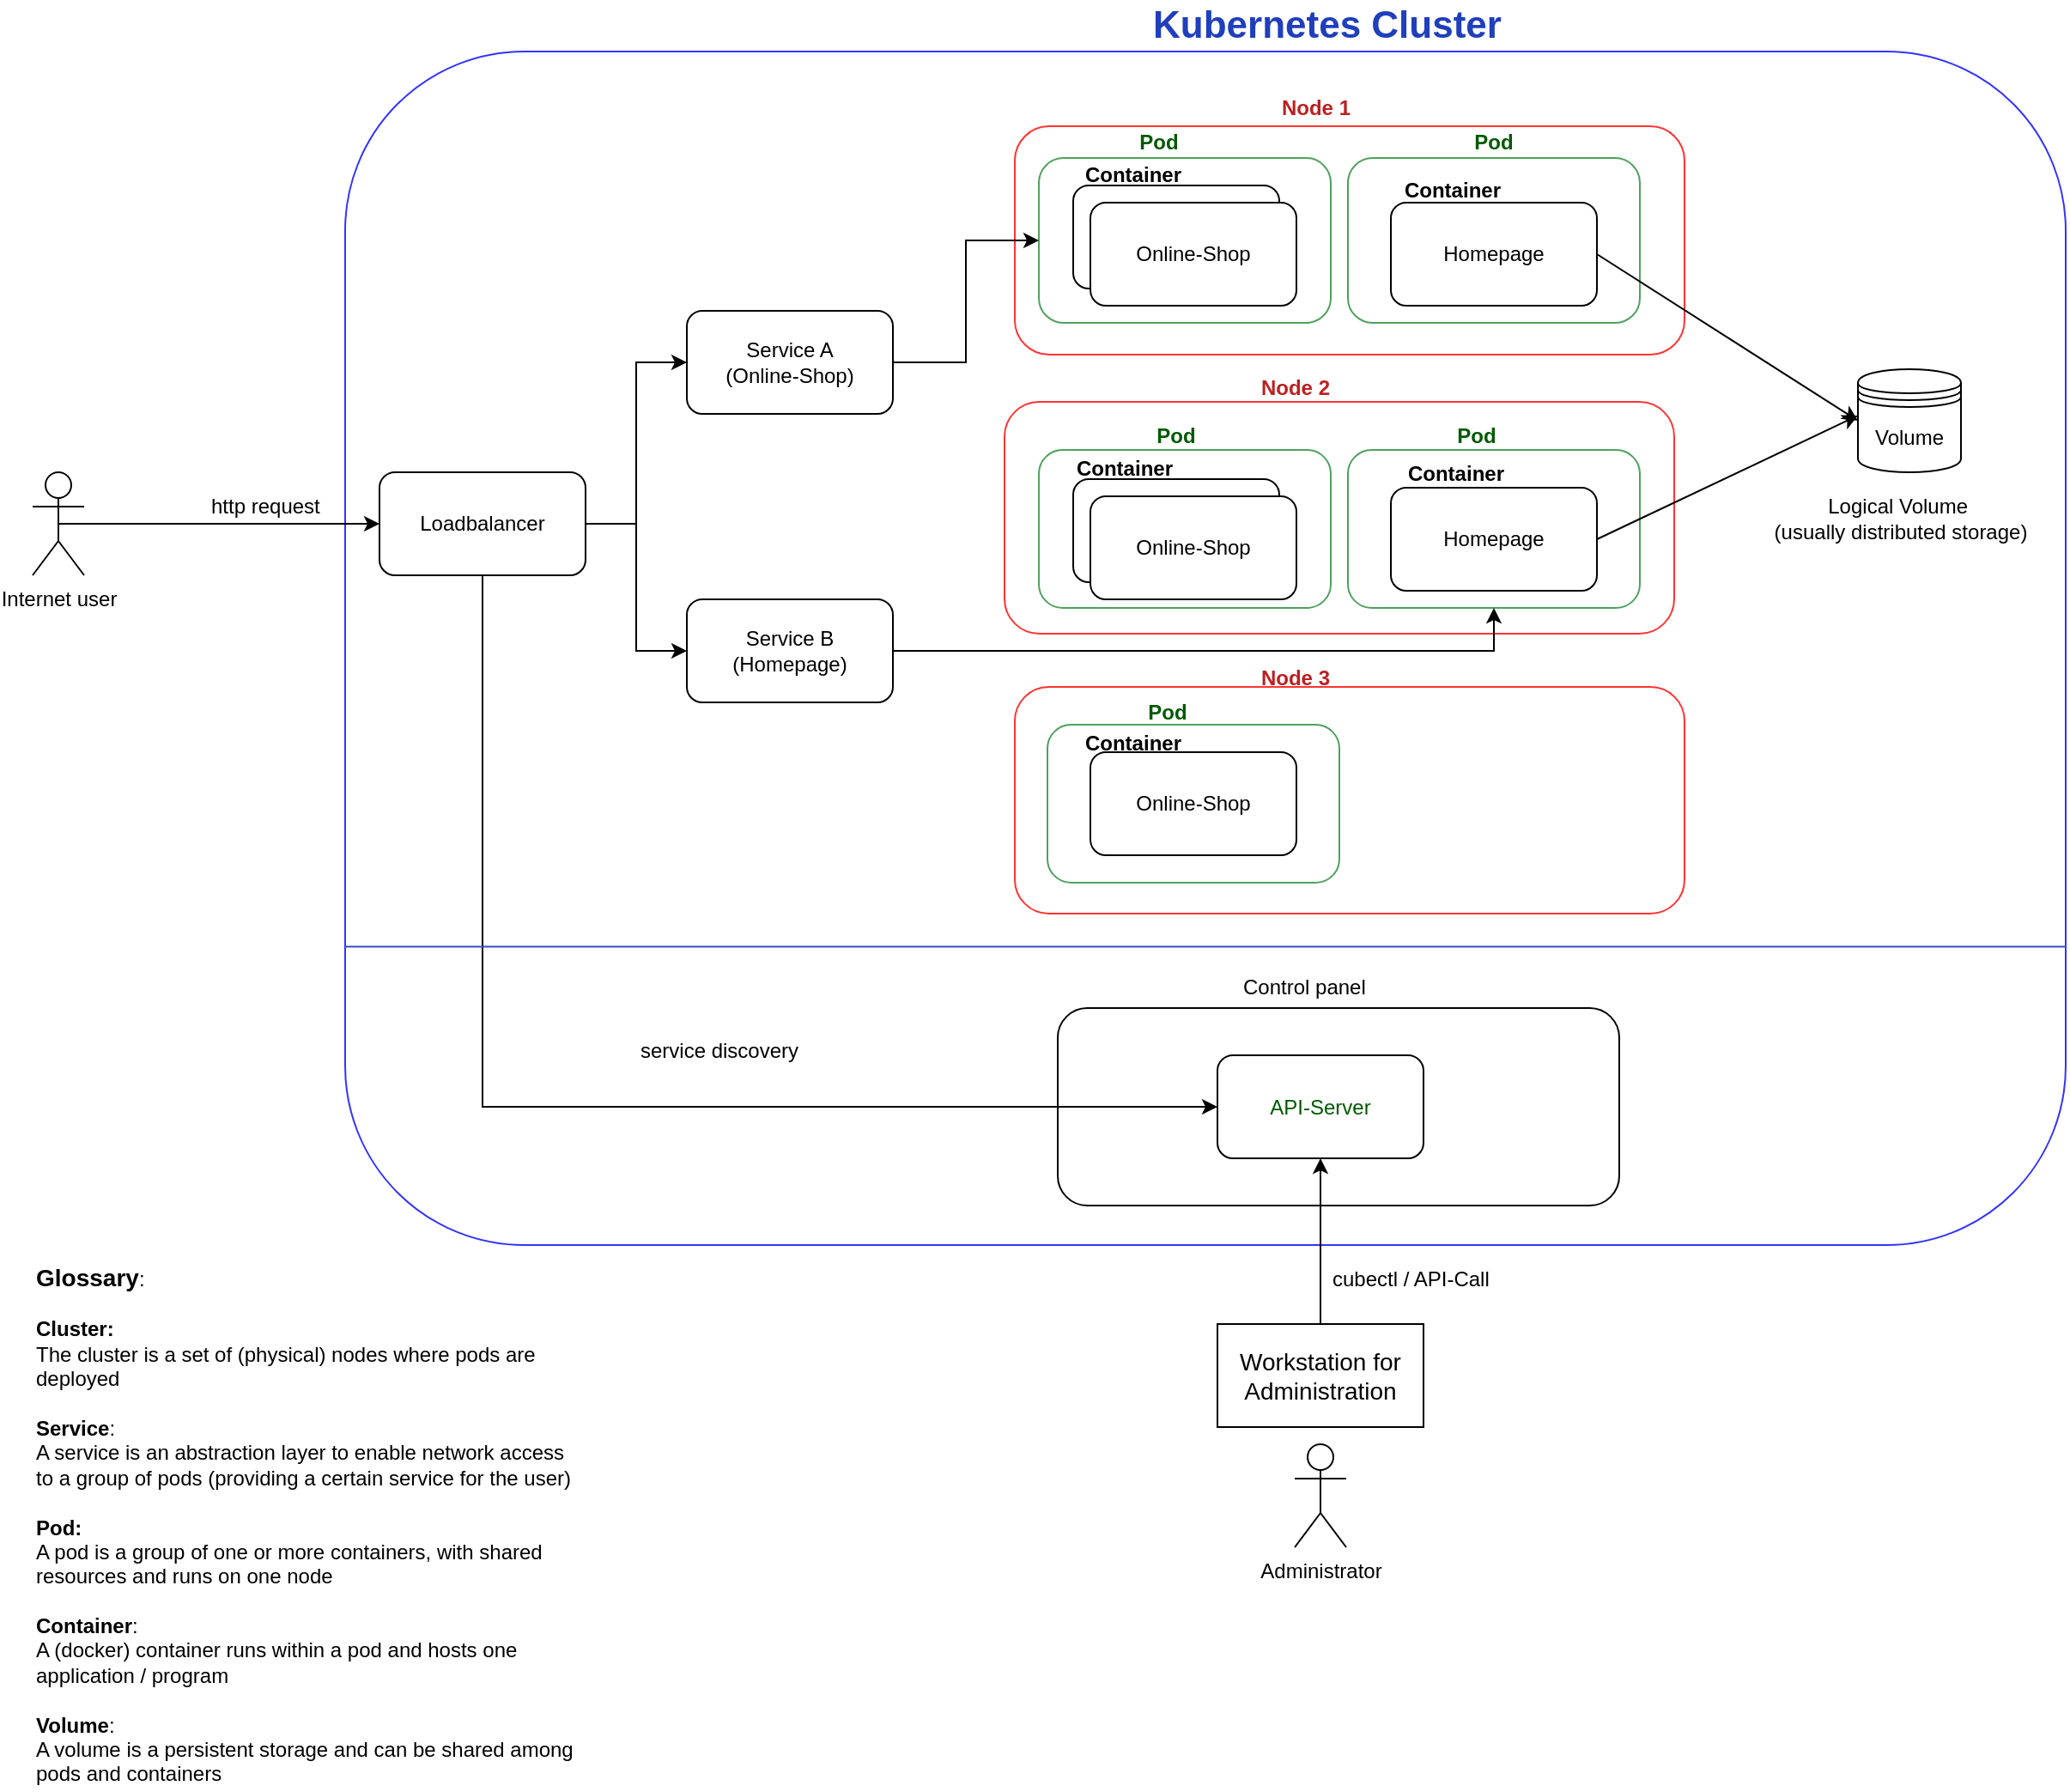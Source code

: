<mxfile version="20.8.16" type="device"><diagram id="yRh2nw5WrjYz8bn3ZASc" name="Seite-1"><mxGraphModel dx="1434" dy="836" grid="1" gridSize="10" guides="1" tooltips="1" connect="1" arrows="1" fold="1" page="1" pageScale="1" pageWidth="827" pageHeight="1169" math="0" shadow="0"><root><mxCell id="0"/><mxCell id="1" parent="0"/><mxCell id="jIGemz8Pkm7NtJd_Iziw-28" value="" style="rounded=1;whiteSpace=wrap;html=1;strokeColor=#4fa15d;fontColor=#bc2020;fillColor=none;" vertex="1" parent="1"><mxGeometry x="626" y="365" width="170" height="92" as="geometry"/></mxCell><mxCell id="jIGemz8Pkm7NtJd_Iziw-38" value="" style="rounded=1;whiteSpace=wrap;html=1;strokeColor=#000000;fontColor=#000000;fillColor=none;" vertex="1" parent="1"><mxGeometry x="637" y="690" width="327" height="115" as="geometry"/></mxCell><mxCell id="jIGemz8Pkm7NtJd_Iziw-14" value="" style="rounded=1;whiteSpace=wrap;html=1;fillColor=none;strokeColor=#3333FF;" vertex="1" parent="1"><mxGeometry x="222" y="133" width="1002" height="695" as="geometry"/></mxCell><mxCell id="jIGemz8Pkm7NtJd_Iziw-30" value="" style="rounded=1;whiteSpace=wrap;html=1;strokeColor=#4fa15d;fontColor=#bc2020;fillColor=none;" vertex="1" parent="1"><mxGeometry x="806" y="365" width="170" height="92" as="geometry"/></mxCell><mxCell id="jIGemz8Pkm7NtJd_Iziw-29" value="" style="rounded=1;whiteSpace=wrap;html=1;strokeColor=#4fa15d;fontColor=#bc2020;fillColor=none;" vertex="1" parent="1"><mxGeometry x="806" y="195" width="170" height="96" as="geometry"/></mxCell><mxCell id="jIGemz8Pkm7NtJd_Iziw-22" value="" style="rounded=1;whiteSpace=wrap;html=1;strokeColor=#ff3333;fontColor=#bc2037;fillColor=none;" vertex="1" parent="1"><mxGeometry x="612" y="503" width="390" height="132" as="geometry"/></mxCell><mxCell id="jIGemz8Pkm7NtJd_Iziw-1" value="Volume" style="shape=datastore;whiteSpace=wrap;html=1;" vertex="1" parent="1"><mxGeometry x="1103" y="318" width="60" height="60" as="geometry"/></mxCell><mxCell id="jIGemz8Pkm7NtJd_Iziw-35" style="edgeStyle=orthogonalEdgeStyle;rounded=0;orthogonalLoop=1;jettySize=auto;html=1;fontColor=#005900;entryX=0.5;entryY=1;entryDx=0;entryDy=0;startArrow=none;" edge="1" parent="1" source="jIGemz8Pkm7NtJd_Iziw-50" target="jIGemz8Pkm7NtJd_Iziw-37"><mxGeometry relative="1" as="geometry"><mxPoint x="783" y="854" as="sourcePoint"/><mxPoint x="843" y="854" as="targetPoint"/></mxGeometry></mxCell><mxCell id="jIGemz8Pkm7NtJd_Iziw-59" style="edgeStyle=orthogonalEdgeStyle;rounded=0;orthogonalLoop=1;jettySize=auto;html=1;exitX=0.5;exitY=0.5;exitDx=0;exitDy=0;exitPerimeter=0;fontSize=14;fontColor=#000000;" edge="1" parent="1" source="jIGemz8Pkm7NtJd_Iziw-4" target="jIGemz8Pkm7NtJd_Iziw-56"><mxGeometry relative="1" as="geometry"/></mxCell><mxCell id="jIGemz8Pkm7NtJd_Iziw-4" value="Internet user" style="shape=umlActor;verticalLabelPosition=bottom;verticalAlign=top;html=1;" vertex="1" parent="1"><mxGeometry x="40" y="378" width="30" height="60" as="geometry"/></mxCell><mxCell id="jIGemz8Pkm7NtJd_Iziw-5" value="Online-Shop" style="rounded=1;whiteSpace=wrap;html=1;" vertex="1" parent="1"><mxGeometry x="646" y="382" width="120" height="60" as="geometry"/></mxCell><mxCell id="jIGemz8Pkm7NtJd_Iziw-7" value="&lt;div style=&quot;&quot;&gt;&lt;span style=&quot;background-color: initial;&quot;&gt;&lt;b&gt;&lt;font style=&quot;font-size: 14px;&quot;&gt;Glossary&lt;/font&gt;&lt;/b&gt;:&lt;/span&gt;&lt;/div&gt;&lt;div style=&quot;&quot;&gt;&lt;span style=&quot;background-color: initial;&quot;&gt;&lt;br&gt;&lt;/span&gt;&lt;/div&gt;&lt;div style=&quot;border-color: var(--border-color);&quot;&gt;&lt;b style=&quot;border-color: var(--border-color);&quot;&gt;Cluster:&amp;nbsp;&lt;/b&gt;&lt;/div&gt;&lt;div style=&quot;&quot;&gt;&lt;span style=&quot;background-color: initial;&quot;&gt;The cluster is a set of (physical) nodes where pods are deployed&lt;/span&gt;&lt;/div&gt;&lt;div style=&quot;&quot;&gt;&lt;b&gt;&lt;br&gt;&lt;/b&gt;&lt;/div&gt;&lt;div style=&quot;border-color: var(--border-color);&quot;&gt;&lt;b style=&quot;border-color: var(--border-color);&quot;&gt;Service&lt;/b&gt;:&lt;/div&gt;&lt;div style=&quot;border-color: var(--border-color);&quot;&gt;A service is an abstraction layer to enable network access to a group of pods (providing a certain service for the user)&lt;/div&gt;&lt;div style=&quot;border-color: var(--border-color);&quot;&gt;&lt;br style=&quot;border-color: var(--border-color);&quot;&gt;&lt;/div&gt;&lt;div style=&quot;&quot;&gt;&lt;b&gt;Pod:&amp;nbsp;&lt;/b&gt;&lt;/div&gt;A pod is a group of one or more containers, with shared&amp;nbsp; resources and runs on one node&lt;div style=&quot;&quot;&gt;&lt;span style=&quot;background-color: initial;&quot;&gt;&amp;nbsp;&lt;/span&gt;&lt;/div&gt;&lt;div style=&quot;&quot;&gt;&lt;b style=&quot;background-color: initial;&quot;&gt;Container&lt;/b&gt;&lt;span style=&quot;background-color: initial;&quot;&gt;:&amp;nbsp;&lt;/span&gt;&lt;br&gt;&lt;/div&gt;&lt;div style=&quot;&quot;&gt;&lt;span style=&quot;background-color: initial;&quot;&gt;A (docker) container runs within a pod and hosts one application / program&amp;nbsp;&lt;/span&gt;&lt;/div&gt;&lt;div style=&quot;&quot;&gt;&lt;b style=&quot;background-color: initial;&quot;&gt;&lt;br&gt;&lt;/b&gt;&lt;/div&gt;&lt;div style=&quot;&quot;&gt;&lt;b style=&quot;background-color: initial;&quot;&gt;Volume&lt;/b&gt;&lt;span style=&quot;background-color: initial;&quot;&gt;:&lt;/span&gt;&lt;br&gt;&lt;/div&gt;&lt;div style=&quot;&quot;&gt;&lt;span style=&quot;background-color: initial;&quot;&gt;A volume is a persistent storage and can be shared among pods and containers&lt;/span&gt;&lt;/div&gt;" style="text;html=1;strokeColor=none;fillColor=none;align=left;verticalAlign=middle;whiteSpace=wrap;rounded=0;" vertex="1" parent="1"><mxGeometry x="40" y="835.5" width="317" height="310" as="geometry"/></mxCell><mxCell id="jIGemz8Pkm7NtJd_Iziw-8" value="Homepage" style="rounded=1;whiteSpace=wrap;html=1;" vertex="1" parent="1"><mxGeometry x="831" y="387" width="120" height="60" as="geometry"/></mxCell><mxCell id="jIGemz8Pkm7NtJd_Iziw-9" value="Homepage" style="rounded=1;whiteSpace=wrap;html=1;" vertex="1" parent="1"><mxGeometry x="831" y="221" width="120" height="60" as="geometry"/></mxCell><mxCell id="jIGemz8Pkm7NtJd_Iziw-10" value="Online-Shop" style="rounded=1;whiteSpace=wrap;html=1;" vertex="1" parent="1"><mxGeometry x="646" y="211" width="120" height="60" as="geometry"/></mxCell><mxCell id="jIGemz8Pkm7NtJd_Iziw-15" value="Kubernetes Cluster" style="text;html=1;strokeColor=none;fillColor=none;align=center;verticalAlign=middle;whiteSpace=wrap;rounded=0;fontColor=#203fbc;fontStyle=1;fontSize=22;" vertex="1" parent="1"><mxGeometry x="651" y="103" width="286" height="30" as="geometry"/></mxCell><mxCell id="jIGemz8Pkm7NtJd_Iziw-16" value="" style="rounded=1;whiteSpace=wrap;html=1;strokeColor=#ff3333;fontColor=#bc2037;fillColor=none;" vertex="1" parent="1"><mxGeometry x="612" y="176.5" width="390" height="133" as="geometry"/></mxCell><mxCell id="jIGemz8Pkm7NtJd_Iziw-17" value="" style="rounded=1;whiteSpace=wrap;html=1;strokeColor=#ff3333;fontColor=#bc2037;fillColor=none;" vertex="1" parent="1"><mxGeometry x="606" y="337" width="390" height="135" as="geometry"/></mxCell><mxCell id="jIGemz8Pkm7NtJd_Iziw-18" value="Node 1" style="text;html=1;strokeColor=none;fillColor=none;align=center;verticalAlign=middle;whiteSpace=wrap;rounded=0;fontColor=#bc2020;fontStyle=1" vertex="1" parent="1"><mxGeometry x="732" y="151" width="111" height="30" as="geometry"/></mxCell><mxCell id="jIGemz8Pkm7NtJd_Iziw-19" value="Node 2" style="text;html=1;strokeColor=none;fillColor=none;align=center;verticalAlign=middle;whiteSpace=wrap;rounded=0;fontColor=#bc2020;fontStyle=1" vertex="1" parent="1"><mxGeometry x="720" y="314" width="111" height="30" as="geometry"/></mxCell><mxCell id="jIGemz8Pkm7NtJd_Iziw-23" value="Node 3" style="text;html=1;strokeColor=none;fillColor=none;align=center;verticalAlign=middle;whiteSpace=wrap;rounded=0;fontColor=#bc2020;fontStyle=1" vertex="1" parent="1"><mxGeometry x="720" y="483" width="111" height="30" as="geometry"/></mxCell><mxCell id="jIGemz8Pkm7NtJd_Iziw-24" value="Online-Shop" style="rounded=1;whiteSpace=wrap;html=1;" vertex="1" parent="1"><mxGeometry x="656" y="392" width="120" height="60" as="geometry"/></mxCell><mxCell id="jIGemz8Pkm7NtJd_Iziw-25" value="Online-Shop" style="rounded=1;whiteSpace=wrap;html=1;" vertex="1" parent="1"><mxGeometry x="656" y="221" width="120" height="60" as="geometry"/></mxCell><mxCell id="jIGemz8Pkm7NtJd_Iziw-26" value="" style="rounded=1;whiteSpace=wrap;html=1;strokeColor=#4fa15d;fontColor=#bc2020;fillColor=none;" vertex="1" parent="1"><mxGeometry x="626" y="195" width="170" height="96" as="geometry"/></mxCell><mxCell id="jIGemz8Pkm7NtJd_Iziw-27" value="&lt;font color=&quot;#005900&quot;&gt;Pod&lt;/font&gt;" style="text;html=1;strokeColor=none;fillColor=none;align=center;verticalAlign=middle;whiteSpace=wrap;rounded=0;fontColor=#203fbc;fontStyle=1" vertex="1" parent="1"><mxGeometry x="646" y="171" width="100" height="30" as="geometry"/></mxCell><mxCell id="jIGemz8Pkm7NtJd_Iziw-31" value="&lt;font color=&quot;#005900&quot;&gt;Pod&lt;/font&gt;" style="text;html=1;strokeColor=none;fillColor=none;align=center;verticalAlign=middle;whiteSpace=wrap;rounded=0;fontColor=#203fbc;fontStyle=1" vertex="1" parent="1"><mxGeometry x="841" y="171" width="100" height="30" as="geometry"/></mxCell><mxCell id="jIGemz8Pkm7NtJd_Iziw-32" value="&lt;font color=&quot;#005900&quot;&gt;Pod&lt;/font&gt;" style="text;html=1;strokeColor=none;fillColor=none;align=center;verticalAlign=middle;whiteSpace=wrap;rounded=0;fontColor=#203fbc;fontStyle=1" vertex="1" parent="1"><mxGeometry x="656" y="342" width="100" height="30" as="geometry"/></mxCell><mxCell id="jIGemz8Pkm7NtJd_Iziw-34" value="&lt;font color=&quot;#005900&quot;&gt;Pod&lt;/font&gt;" style="text;html=1;strokeColor=none;fillColor=none;align=center;verticalAlign=middle;whiteSpace=wrap;rounded=0;fontColor=#203fbc;fontStyle=1" vertex="1" parent="1"><mxGeometry x="831" y="342" width="100" height="30" as="geometry"/></mxCell><mxCell id="jIGemz8Pkm7NtJd_Iziw-36" value="&lt;div style=&quot;&quot;&gt;cubectl / API-Call&lt;/div&gt;" style="text;html=1;strokeColor=none;fillColor=none;align=left;verticalAlign=middle;whiteSpace=wrap;rounded=0;" vertex="1" parent="1"><mxGeometry x="795" y="835.5" width="115" height="25" as="geometry"/></mxCell><mxCell id="jIGemz8Pkm7NtJd_Iziw-37" value="API-Server" style="rounded=1;whiteSpace=wrap;html=1;strokeColor=#000000;fontColor=#005900;fillColor=none;" vertex="1" parent="1"><mxGeometry x="730" y="717.5" width="120" height="60" as="geometry"/></mxCell><mxCell id="jIGemz8Pkm7NtJd_Iziw-39" value="&lt;div style=&quot;&quot;&gt;Control panel&lt;/div&gt;" style="text;html=1;strokeColor=none;fillColor=none;align=left;verticalAlign=middle;whiteSpace=wrap;rounded=0;" vertex="1" parent="1"><mxGeometry x="743" y="665" width="115" height="25" as="geometry"/></mxCell><mxCell id="jIGemz8Pkm7NtJd_Iziw-40" value="" style="endArrow=classic;html=1;rounded=0;fontSize=14;fontColor=#000000;entryX=0;entryY=0.5;entryDx=0;entryDy=0;exitX=1;exitY=0.5;exitDx=0;exitDy=0;" edge="1" parent="1" source="jIGemz8Pkm7NtJd_Iziw-9" target="jIGemz8Pkm7NtJd_Iziw-1"><mxGeometry width="50" height="50" relative="1" as="geometry"><mxPoint x="773" y="555" as="sourcePoint"/><mxPoint x="823" y="505" as="targetPoint"/></mxGeometry></mxCell><mxCell id="jIGemz8Pkm7NtJd_Iziw-41" value="" style="endArrow=classic;html=1;rounded=0;fontSize=14;fontColor=#000000;exitX=1;exitY=0.5;exitDx=0;exitDy=0;" edge="1" parent="1" source="jIGemz8Pkm7NtJd_Iziw-8"><mxGeometry width="50" height="50" relative="1" as="geometry"><mxPoint x="961" y="273" as="sourcePoint"/><mxPoint x="1103" y="345" as="targetPoint"/></mxGeometry></mxCell><mxCell id="jIGemz8Pkm7NtJd_Iziw-42" value="&lt;font color=&quot;#000000&quot;&gt;Container&lt;/font&gt;" style="text;html=1;strokeColor=none;fillColor=none;align=center;verticalAlign=middle;whiteSpace=wrap;rounded=0;fontColor=#203fbc;fontStyle=1" vertex="1" parent="1"><mxGeometry x="817" y="199" width="100" height="30" as="geometry"/></mxCell><mxCell id="jIGemz8Pkm7NtJd_Iziw-43" value="&lt;font color=&quot;#000000&quot;&gt;Container&lt;/font&gt;" style="text;html=1;strokeColor=none;fillColor=none;align=center;verticalAlign=middle;whiteSpace=wrap;rounded=0;fontColor=#203fbc;fontStyle=1" vertex="1" parent="1"><mxGeometry x="819" y="364" width="100" height="30" as="geometry"/></mxCell><mxCell id="jIGemz8Pkm7NtJd_Iziw-44" value="&lt;font color=&quot;#000000&quot;&gt;Container&lt;/font&gt;" style="text;html=1;strokeColor=none;fillColor=none;align=center;verticalAlign=middle;whiteSpace=wrap;rounded=0;fontColor=#203fbc;fontStyle=1" vertex="1" parent="1"><mxGeometry x="626" y="361" width="100" height="30" as="geometry"/></mxCell><mxCell id="jIGemz8Pkm7NtJd_Iziw-45" value="&lt;font color=&quot;#000000&quot;&gt;Container&lt;/font&gt;" style="text;html=1;strokeColor=none;fillColor=none;align=center;verticalAlign=middle;whiteSpace=wrap;rounded=0;fontColor=#203fbc;fontStyle=1" vertex="1" parent="1"><mxGeometry x="631" y="190" width="100" height="30" as="geometry"/></mxCell><mxCell id="jIGemz8Pkm7NtJd_Iziw-46" value="&lt;div style=&quot;&quot;&gt;Logical Volume&amp;nbsp;&lt;/div&gt;&lt;div style=&quot;&quot;&gt;(usually distributed storage)&lt;/div&gt;" style="text;html=1;strokeColor=none;fillColor=none;align=center;verticalAlign=middle;whiteSpace=wrap;rounded=0;" vertex="1" parent="1"><mxGeometry x="1053" y="392" width="150" height="25" as="geometry"/></mxCell><mxCell id="jIGemz8Pkm7NtJd_Iziw-50" value="Workstation for Administration" style="rounded=0;whiteSpace=wrap;html=1;strokeColor=#000000;fontSize=14;fontColor=#000000;fillColor=none;" vertex="1" parent="1"><mxGeometry x="730" y="874" width="120" height="60" as="geometry"/></mxCell><mxCell id="jIGemz8Pkm7NtJd_Iziw-51" value="Administrator" style="shape=umlActor;verticalLabelPosition=bottom;verticalAlign=top;html=1;" vertex="1" parent="1"><mxGeometry x="775" y="944" width="30" height="60" as="geometry"/></mxCell><mxCell id="jIGemz8Pkm7NtJd_Iziw-52" value="" style="rounded=1;whiteSpace=wrap;html=1;strokeColor=#4fa15d;fontColor=#bc2020;fillColor=none;" vertex="1" parent="1"><mxGeometry x="631" y="525" width="170" height="92" as="geometry"/></mxCell><mxCell id="jIGemz8Pkm7NtJd_Iziw-53" value="&lt;font color=&quot;#005900&quot;&gt;Pod&lt;/font&gt;" style="text;html=1;strokeColor=none;fillColor=none;align=center;verticalAlign=middle;whiteSpace=wrap;rounded=0;fontColor=#203fbc;fontStyle=1" vertex="1" parent="1"><mxGeometry x="651" y="503" width="100" height="30" as="geometry"/></mxCell><mxCell id="jIGemz8Pkm7NtJd_Iziw-54" value="&lt;font color=&quot;#000000&quot;&gt;Container&lt;/font&gt;" style="text;html=1;strokeColor=none;fillColor=none;align=center;verticalAlign=middle;whiteSpace=wrap;rounded=0;fontColor=#203fbc;fontStyle=1" vertex="1" parent="1"><mxGeometry x="631" y="521" width="100" height="30" as="geometry"/></mxCell><mxCell id="jIGemz8Pkm7NtJd_Iziw-55" value="Online-Shop" style="rounded=1;whiteSpace=wrap;html=1;" vertex="1" parent="1"><mxGeometry x="656" y="541" width="120" height="60" as="geometry"/></mxCell><mxCell id="jIGemz8Pkm7NtJd_Iziw-63" style="edgeStyle=orthogonalEdgeStyle;rounded=0;orthogonalLoop=1;jettySize=auto;html=1;entryX=0;entryY=0.5;entryDx=0;entryDy=0;fontSize=14;fontColor=#000000;" edge="1" parent="1" source="jIGemz8Pkm7NtJd_Iziw-56" target="jIGemz8Pkm7NtJd_Iziw-58"><mxGeometry relative="1" as="geometry"/></mxCell><mxCell id="jIGemz8Pkm7NtJd_Iziw-64" style="edgeStyle=orthogonalEdgeStyle;rounded=0;orthogonalLoop=1;jettySize=auto;html=1;exitX=1;exitY=0.5;exitDx=0;exitDy=0;entryX=0;entryY=0.5;entryDx=0;entryDy=0;fontSize=14;fontColor=#000000;" edge="1" parent="1" source="jIGemz8Pkm7NtJd_Iziw-56" target="jIGemz8Pkm7NtJd_Iziw-57"><mxGeometry relative="1" as="geometry"/></mxCell><mxCell id="jIGemz8Pkm7NtJd_Iziw-65" style="edgeStyle=orthogonalEdgeStyle;rounded=0;orthogonalLoop=1;jettySize=auto;html=1;exitX=0.5;exitY=1;exitDx=0;exitDy=0;entryX=0;entryY=0.5;entryDx=0;entryDy=0;fontSize=14;fontColor=#000000;" edge="1" parent="1" source="jIGemz8Pkm7NtJd_Iziw-56" target="jIGemz8Pkm7NtJd_Iziw-37"><mxGeometry relative="1" as="geometry"/></mxCell><mxCell id="jIGemz8Pkm7NtJd_Iziw-56" value="Loadbalancer" style="rounded=1;whiteSpace=wrap;html=1;" vertex="1" parent="1"><mxGeometry x="242" y="378" width="120" height="60" as="geometry"/></mxCell><mxCell id="jIGemz8Pkm7NtJd_Iziw-67" style="edgeStyle=orthogonalEdgeStyle;rounded=0;orthogonalLoop=1;jettySize=auto;html=1;fontSize=14;fontColor=#000000;entryX=0;entryY=0.5;entryDx=0;entryDy=0;" edge="1" parent="1" source="jIGemz8Pkm7NtJd_Iziw-57" target="jIGemz8Pkm7NtJd_Iziw-26"><mxGeometry relative="1" as="geometry"><mxPoint x="622" y="253" as="targetPoint"/></mxGeometry></mxCell><mxCell id="jIGemz8Pkm7NtJd_Iziw-57" value="Service A&lt;br&gt;(Online-Shop)" style="rounded=1;whiteSpace=wrap;html=1;" vertex="1" parent="1"><mxGeometry x="421" y="284" width="120" height="60" as="geometry"/></mxCell><mxCell id="jIGemz8Pkm7NtJd_Iziw-72" style="edgeStyle=orthogonalEdgeStyle;rounded=0;orthogonalLoop=1;jettySize=auto;html=1;entryX=0.5;entryY=1;entryDx=0;entryDy=0;fontSize=14;fontColor=#000000;" edge="1" parent="1" source="jIGemz8Pkm7NtJd_Iziw-58" target="jIGemz8Pkm7NtJd_Iziw-30"><mxGeometry relative="1" as="geometry"/></mxCell><mxCell id="jIGemz8Pkm7NtJd_Iziw-58" value="Service B&lt;br&gt;(Homepage)" style="rounded=1;whiteSpace=wrap;html=1;" vertex="1" parent="1"><mxGeometry x="421" y="452" width="120" height="60" as="geometry"/></mxCell><mxCell id="jIGemz8Pkm7NtJd_Iziw-60" value="&lt;div style=&quot;&quot;&gt;http request&lt;/div&gt;" style="text;html=1;strokeColor=none;fillColor=none;align=left;verticalAlign=middle;whiteSpace=wrap;rounded=0;" vertex="1" parent="1"><mxGeometry x="142" y="385" width="90" height="25" as="geometry"/></mxCell><mxCell id="jIGemz8Pkm7NtJd_Iziw-66" value="&lt;div style=&quot;&quot;&gt;service discovery&lt;/div&gt;" style="text;html=1;strokeColor=none;fillColor=none;align=left;verticalAlign=middle;whiteSpace=wrap;rounded=0;" vertex="1" parent="1"><mxGeometry x="392" y="702" width="150" height="25" as="geometry"/></mxCell><mxCell id="jIGemz8Pkm7NtJd_Iziw-74" value="" style="endArrow=none;html=1;rounded=0;fontSize=22;fontColor=#000000;entryX=0;entryY=0.75;entryDx=0;entryDy=0;exitX=1;exitY=0.75;exitDx=0;exitDy=0;strokeColor=#3350c1;" edge="1" parent="1" source="jIGemz8Pkm7NtJd_Iziw-14" target="jIGemz8Pkm7NtJd_Iziw-14"><mxGeometry width="50" height="50" relative="1" as="geometry"><mxPoint x="612" y="593" as="sourcePoint"/><mxPoint x="662" y="543" as="targetPoint"/></mxGeometry></mxCell></root></mxGraphModel></diagram></mxfile>